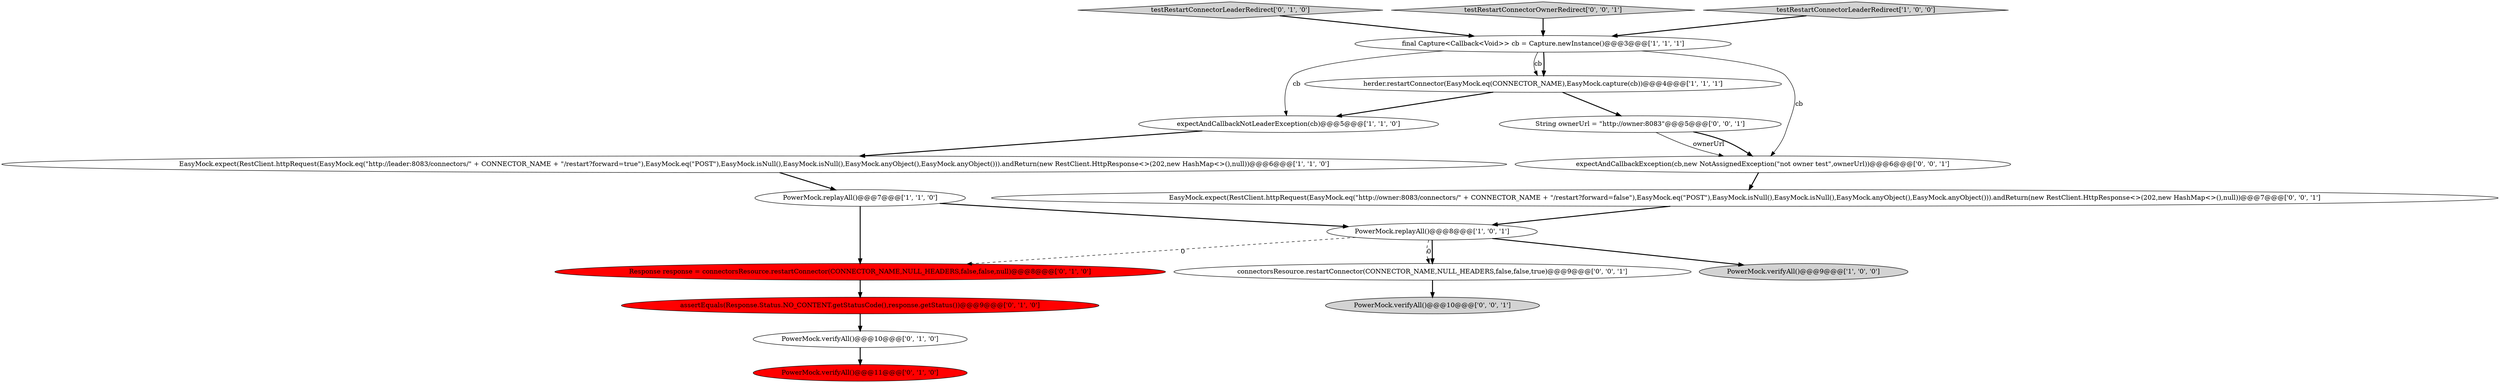 digraph {
5 [style = filled, label = "EasyMock.expect(RestClient.httpRequest(EasyMock.eq(\"http://leader:8083/connectors/\" + CONNECTOR_NAME + \"/restart?forward=true\"),EasyMock.eq(\"POST\"),EasyMock.isNull(),EasyMock.isNull(),EasyMock.anyObject(),EasyMock.anyObject())).andReturn(new RestClient.HttpResponse<>(202,new HashMap<>(),null))@@@6@@@['1', '1', '0']", fillcolor = white, shape = ellipse image = "AAA0AAABBB1BBB"];
9 [style = filled, label = "testRestartConnectorLeaderRedirect['0', '1', '0']", fillcolor = lightgray, shape = diamond image = "AAA0AAABBB2BBB"];
7 [style = filled, label = "PowerMock.replayAll()@@@8@@@['1', '0', '1']", fillcolor = white, shape = ellipse image = "AAA0AAABBB1BBB"];
6 [style = filled, label = "expectAndCallbackNotLeaderException(cb)@@@5@@@['1', '1', '0']", fillcolor = white, shape = ellipse image = "AAA0AAABBB1BBB"];
15 [style = filled, label = "connectorsResource.restartConnector(CONNECTOR_NAME,NULL_HEADERS,false,false,true)@@@9@@@['0', '0', '1']", fillcolor = white, shape = ellipse image = "AAA0AAABBB3BBB"];
17 [style = filled, label = "String ownerUrl = \"http://owner:8083\"@@@5@@@['0', '0', '1']", fillcolor = white, shape = ellipse image = "AAA0AAABBB3BBB"];
11 [style = filled, label = "PowerMock.verifyAll()@@@10@@@['0', '1', '0']", fillcolor = white, shape = ellipse image = "AAA0AAABBB2BBB"];
18 [style = filled, label = "testRestartConnectorOwnerRedirect['0', '0', '1']", fillcolor = lightgray, shape = diamond image = "AAA0AAABBB3BBB"];
16 [style = filled, label = "EasyMock.expect(RestClient.httpRequest(EasyMock.eq(\"http://owner:8083/connectors/\" + CONNECTOR_NAME + \"/restart?forward=false\"),EasyMock.eq(\"POST\"),EasyMock.isNull(),EasyMock.isNull(),EasyMock.anyObject(),EasyMock.anyObject())).andReturn(new RestClient.HttpResponse<>(202,new HashMap<>(),null))@@@7@@@['0', '0', '1']", fillcolor = white, shape = ellipse image = "AAA0AAABBB3BBB"];
2 [style = filled, label = "testRestartConnectorLeaderRedirect['1', '0', '0']", fillcolor = lightgray, shape = diamond image = "AAA0AAABBB1BBB"];
1 [style = filled, label = "final Capture<Callback<Void>> cb = Capture.newInstance()@@@3@@@['1', '1', '1']", fillcolor = white, shape = ellipse image = "AAA0AAABBB1BBB"];
13 [style = filled, label = "expectAndCallbackException(cb,new NotAssignedException(\"not owner test\",ownerUrl))@@@6@@@['0', '0', '1']", fillcolor = white, shape = ellipse image = "AAA0AAABBB3BBB"];
10 [style = filled, label = "PowerMock.verifyAll()@@@11@@@['0', '1', '0']", fillcolor = red, shape = ellipse image = "AAA1AAABBB2BBB"];
8 [style = filled, label = "Response response = connectorsResource.restartConnector(CONNECTOR_NAME,NULL_HEADERS,false,false,null)@@@8@@@['0', '1', '0']", fillcolor = red, shape = ellipse image = "AAA1AAABBB2BBB"];
12 [style = filled, label = "assertEquals(Response.Status.NO_CONTENT.getStatusCode(),response.getStatus())@@@9@@@['0', '1', '0']", fillcolor = red, shape = ellipse image = "AAA1AAABBB2BBB"];
14 [style = filled, label = "PowerMock.verifyAll()@@@10@@@['0', '0', '1']", fillcolor = lightgray, shape = ellipse image = "AAA0AAABBB3BBB"];
3 [style = filled, label = "PowerMock.replayAll()@@@7@@@['1', '1', '0']", fillcolor = white, shape = ellipse image = "AAA0AAABBB1BBB"];
4 [style = filled, label = "PowerMock.verifyAll()@@@9@@@['1', '0', '0']", fillcolor = lightgray, shape = ellipse image = "AAA0AAABBB1BBB"];
0 [style = filled, label = "herder.restartConnector(EasyMock.eq(CONNECTOR_NAME),EasyMock.capture(cb))@@@4@@@['1', '1', '1']", fillcolor = white, shape = ellipse image = "AAA0AAABBB1BBB"];
5->3 [style = bold, label=""];
1->13 [style = solid, label="cb"];
15->14 [style = bold, label=""];
0->6 [style = bold, label=""];
2->1 [style = bold, label=""];
0->17 [style = bold, label=""];
12->11 [style = bold, label=""];
16->7 [style = bold, label=""];
7->8 [style = dashed, label="0"];
1->0 [style = bold, label=""];
7->4 [style = bold, label=""];
13->16 [style = bold, label=""];
6->5 [style = bold, label=""];
1->6 [style = solid, label="cb"];
18->1 [style = bold, label=""];
3->7 [style = bold, label=""];
11->10 [style = bold, label=""];
3->8 [style = bold, label=""];
17->13 [style = solid, label="ownerUrl"];
7->15 [style = dashed, label="0"];
7->15 [style = bold, label=""];
17->13 [style = bold, label=""];
9->1 [style = bold, label=""];
8->12 [style = bold, label=""];
1->0 [style = solid, label="cb"];
}
